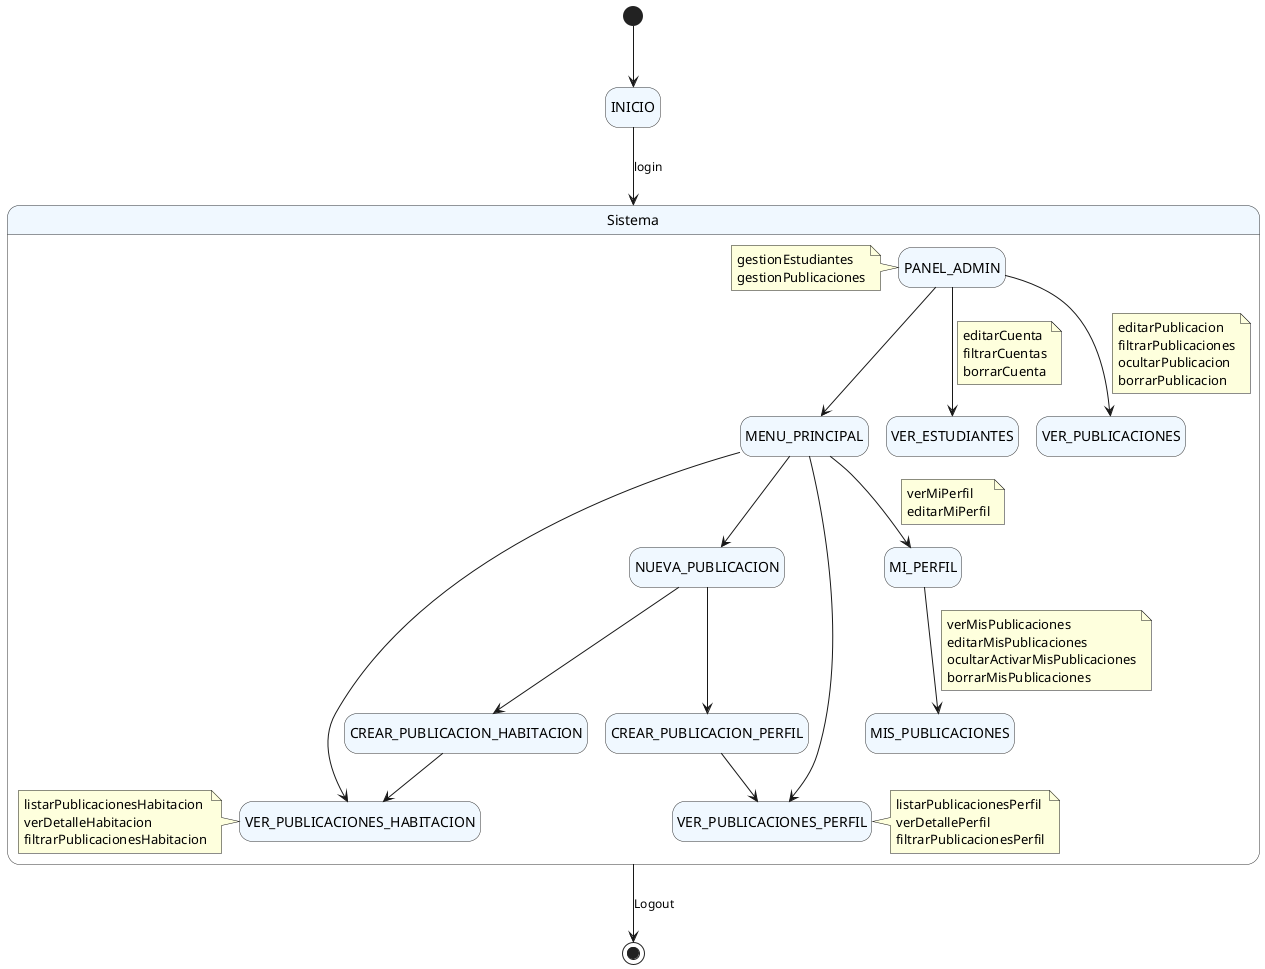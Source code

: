 @startuml

skinparam state {
  BackgroundColor #F0F8FF
  BorderColor #333
  FontSize 14
  FontName Arial
  Padding 15
  ArrowFontSize 12
}

hide empty description

[*] --> INICIO

INICIO --> Sistema : login

state Sistema {

    MENU_PRINCIPAL --> NUEVA_PUBLICACION

    NUEVA_PUBLICACION --> CREAR_PUBLICACION_HABITACION

    CREAR_PUBLICACION_HABITACION --> VER_PUBLICACIONES_HABITACION

    NUEVA_PUBLICACION --> CREAR_PUBLICACION_PERFIL

    CREAR_PUBLICACION_PERFIL --> VER_PUBLICACIONES_PERFIL

    MENU_PRINCIPAL --> VER_PUBLICACIONES_HABITACION
        note left of VER_PUBLICACIONES_HABITACION
            listarPublicacionesHabitacion
            verDetalleHabitacion
            filtrarPublicacionesHabitacion
        end note

    MENU_PRINCIPAL --> VER_PUBLICACIONES_PERFIL
        note right of VER_PUBLICACIONES_PERFIL
            listarPublicacionesPerfil
            verDetallePerfil
            filtrarPublicacionesPerfil
        end note

    MENU_PRINCIPAL --> MI_PERFIL
        note on link
            verMiPerfil
            editarMiPerfil
        end note

    MI_PERFIL --> MIS_PUBLICACIONES
        note on link
            verMisPublicaciones
            editarMisPublicaciones
            ocultarActivarMisPublicaciones
            borrarMisPublicaciones
        end note

     PANEL_ADMIN --> MENU_PRINCIPAL
        note left of PANEL_ADMIN
            gestionEstudiantes
            gestionPublicaciones
        end note

    PANEL_ADMIN --> VER_ESTUDIANTES
        note on link
            editarCuenta
            filtrarCuentas
            borrarCuenta
        end note

    PANEL_ADMIN --> VER_PUBLICACIONES
        note on link
            editarPublicacion
            filtrarPublicaciones
            ocultarPublicacion
            borrarPublicacion
        end note
}

Sistema --> [*] : Logout

@enduml
